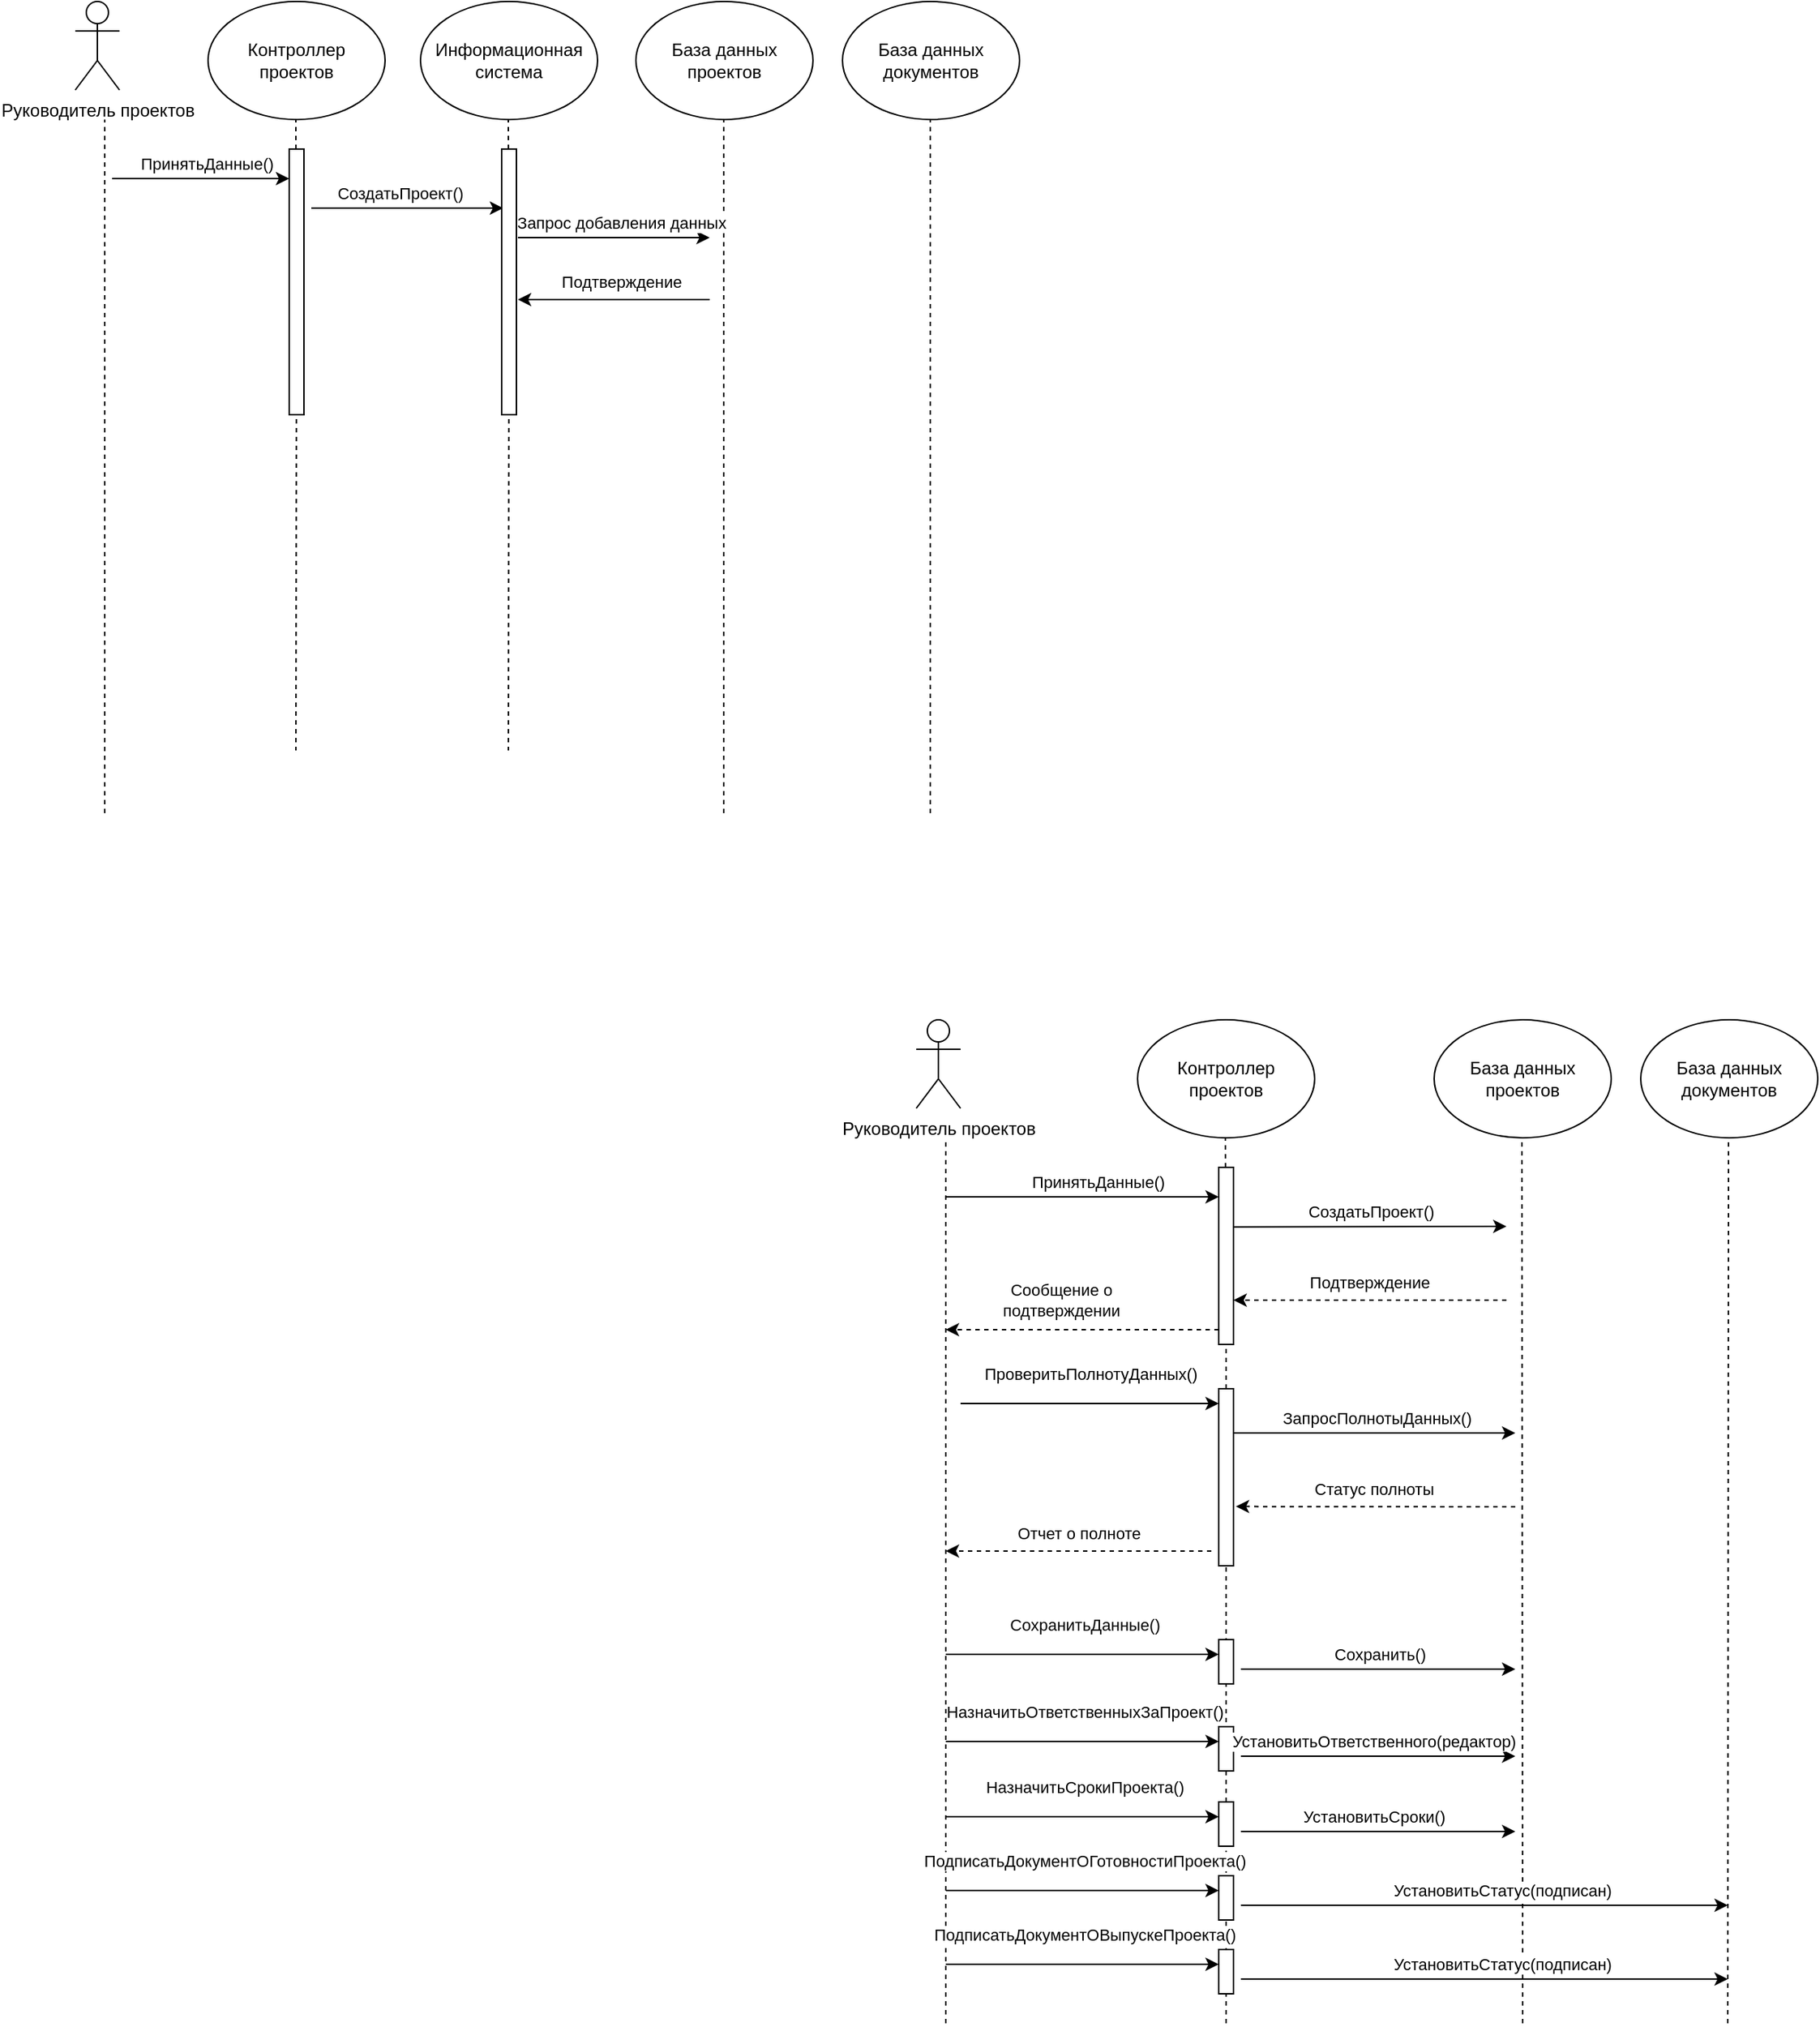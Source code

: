 <mxfile version="28.2.8">
  <diagram name="Страница — 1" id="DvYxwW8TPpTk6Uq2UJ4M">
    <mxGraphModel dx="1226" dy="788" grid="1" gridSize="10" guides="1" tooltips="1" connect="1" arrows="1" fold="1" page="1" pageScale="1" pageWidth="827" pageHeight="1169" math="0" shadow="0">
      <root>
        <mxCell id="0" />
        <mxCell id="1" parent="0" />
        <mxCell id="XVg9VGHAfo2VBgrPnLEn-2" value="Руководитель проектов" style="shape=umlActor;verticalLabelPosition=bottom;verticalAlign=top;html=1;outlineConnect=0;" vertex="1" parent="1">
          <mxGeometry x="60" width="30" height="60" as="geometry" />
        </mxCell>
        <mxCell id="XVg9VGHAfo2VBgrPnLEn-3" value="Контроллер проектов" style="ellipse;whiteSpace=wrap;html=1;" vertex="1" parent="1">
          <mxGeometry x="150" width="120" height="80" as="geometry" />
        </mxCell>
        <mxCell id="XVg9VGHAfo2VBgrPnLEn-5" value="Информационная система" style="ellipse;whiteSpace=wrap;html=1;" vertex="1" parent="1">
          <mxGeometry x="294" width="120" height="80" as="geometry" />
        </mxCell>
        <mxCell id="XVg9VGHAfo2VBgrPnLEn-6" value="База данных проектов" style="ellipse;whiteSpace=wrap;html=1;" vertex="1" parent="1">
          <mxGeometry x="440" width="120" height="80" as="geometry" />
        </mxCell>
        <mxCell id="XVg9VGHAfo2VBgrPnLEn-8" value="" style="endArrow=none;dashed=1;html=1;rounded=0;" edge="1" parent="1">
          <mxGeometry width="50" height="50" relative="1" as="geometry">
            <mxPoint x="80" y="550" as="sourcePoint" />
            <mxPoint x="80" y="80" as="targetPoint" />
          </mxGeometry>
        </mxCell>
        <mxCell id="XVg9VGHAfo2VBgrPnLEn-9" value="" style="endArrow=none;dashed=1;html=1;rounded=0;" edge="1" parent="1" source="XVg9VGHAfo2VBgrPnLEn-21">
          <mxGeometry width="50" height="50" relative="1" as="geometry">
            <mxPoint x="209.5" y="550" as="sourcePoint" />
            <mxPoint x="209.5" y="80" as="targetPoint" />
          </mxGeometry>
        </mxCell>
        <mxCell id="XVg9VGHAfo2VBgrPnLEn-10" value="" style="endArrow=none;dashed=1;html=1;rounded=0;" edge="1" parent="1" source="XVg9VGHAfo2VBgrPnLEn-23">
          <mxGeometry width="50" height="50" relative="1" as="geometry">
            <mxPoint x="353.5" y="550" as="sourcePoint" />
            <mxPoint x="353.5" y="80" as="targetPoint" />
          </mxGeometry>
        </mxCell>
        <mxCell id="XVg9VGHAfo2VBgrPnLEn-11" value="" style="endArrow=none;dashed=1;html=1;rounded=0;" edge="1" parent="1">
          <mxGeometry width="50" height="50" relative="1" as="geometry">
            <mxPoint x="499.5" y="550" as="sourcePoint" />
            <mxPoint x="499.5" y="80" as="targetPoint" />
          </mxGeometry>
        </mxCell>
        <mxCell id="XVg9VGHAfo2VBgrPnLEn-12" value="" style="endArrow=classic;html=1;rounded=0;" edge="1" parent="1">
          <mxGeometry width="50" height="50" relative="1" as="geometry">
            <mxPoint x="85" y="120" as="sourcePoint" />
            <mxPoint x="205" y="120" as="targetPoint" />
          </mxGeometry>
        </mxCell>
        <mxCell id="XVg9VGHAfo2VBgrPnLEn-13" value="ПринятьДанные()" style="edgeLabel;html=1;align=center;verticalAlign=middle;resizable=0;points=[];" vertex="1" connectable="0" parent="XVg9VGHAfo2VBgrPnLEn-12">
          <mxGeometry x="0.212" relative="1" as="geometry">
            <mxPoint x="-9" y="-10" as="offset" />
          </mxGeometry>
        </mxCell>
        <mxCell id="XVg9VGHAfo2VBgrPnLEn-15" value="" style="endArrow=classic;html=1;rounded=0;" edge="1" parent="1">
          <mxGeometry width="50" height="50" relative="1" as="geometry">
            <mxPoint x="220" y="140" as="sourcePoint" />
            <mxPoint x="350" y="140" as="targetPoint" />
          </mxGeometry>
        </mxCell>
        <mxCell id="XVg9VGHAfo2VBgrPnLEn-16" value="СоздатьПроект()" style="edgeLabel;html=1;align=center;verticalAlign=middle;resizable=0;points=[];" vertex="1" connectable="0" parent="XVg9VGHAfo2VBgrPnLEn-15">
          <mxGeometry x="0.212" relative="1" as="geometry">
            <mxPoint x="-19" y="-10" as="offset" />
          </mxGeometry>
        </mxCell>
        <mxCell id="XVg9VGHAfo2VBgrPnLEn-17" value="" style="endArrow=classic;html=1;rounded=0;" edge="1" parent="1">
          <mxGeometry width="50" height="50" relative="1" as="geometry">
            <mxPoint x="360" y="160" as="sourcePoint" />
            <mxPoint x="490" y="160" as="targetPoint" />
          </mxGeometry>
        </mxCell>
        <mxCell id="XVg9VGHAfo2VBgrPnLEn-18" value="Запрос добавления данных" style="edgeLabel;html=1;align=center;verticalAlign=middle;resizable=0;points=[];" vertex="1" connectable="0" parent="XVg9VGHAfo2VBgrPnLEn-17">
          <mxGeometry x="0.212" relative="1" as="geometry">
            <mxPoint x="-9" y="-10" as="offset" />
          </mxGeometry>
        </mxCell>
        <mxCell id="XVg9VGHAfo2VBgrPnLEn-19" value="" style="endArrow=classic;html=1;rounded=0;" edge="1" parent="1">
          <mxGeometry width="50" height="50" relative="1" as="geometry">
            <mxPoint x="490" y="202" as="sourcePoint" />
            <mxPoint x="360" y="202" as="targetPoint" />
          </mxGeometry>
        </mxCell>
        <mxCell id="XVg9VGHAfo2VBgrPnLEn-20" value="Подтверждение" style="edgeLabel;html=1;align=center;verticalAlign=middle;resizable=0;points=[];" vertex="1" connectable="0" parent="XVg9VGHAfo2VBgrPnLEn-19">
          <mxGeometry x="0.212" relative="1" as="geometry">
            <mxPoint x="19" y="-12" as="offset" />
          </mxGeometry>
        </mxCell>
        <mxCell id="XVg9VGHAfo2VBgrPnLEn-22" value="" style="endArrow=none;dashed=1;html=1;rounded=0;" edge="1" parent="1" target="XVg9VGHAfo2VBgrPnLEn-21">
          <mxGeometry width="50" height="50" relative="1" as="geometry">
            <mxPoint x="209.5" y="550" as="sourcePoint" />
            <mxPoint x="209.5" y="80" as="targetPoint" />
          </mxGeometry>
        </mxCell>
        <mxCell id="XVg9VGHAfo2VBgrPnLEn-21" value="" style="rounded=0;whiteSpace=wrap;html=1;" vertex="1" parent="1">
          <mxGeometry x="205" y="100" width="10" height="180" as="geometry" />
        </mxCell>
        <mxCell id="XVg9VGHAfo2VBgrPnLEn-24" value="" style="endArrow=none;dashed=1;html=1;rounded=0;" edge="1" parent="1" target="XVg9VGHAfo2VBgrPnLEn-23">
          <mxGeometry width="50" height="50" relative="1" as="geometry">
            <mxPoint x="353.5" y="550" as="sourcePoint" />
            <mxPoint x="353.5" y="80" as="targetPoint" />
          </mxGeometry>
        </mxCell>
        <mxCell id="XVg9VGHAfo2VBgrPnLEn-23" value="" style="rounded=0;whiteSpace=wrap;html=1;" vertex="1" parent="1">
          <mxGeometry x="349" y="100" width="10" height="180" as="geometry" />
        </mxCell>
        <mxCell id="XVg9VGHAfo2VBgrPnLEn-26" value="База данных документов" style="ellipse;whiteSpace=wrap;html=1;" vertex="1" parent="1">
          <mxGeometry x="580" width="120" height="80" as="geometry" />
        </mxCell>
        <mxCell id="XVg9VGHAfo2VBgrPnLEn-27" value="" style="endArrow=none;dashed=1;html=1;rounded=0;" edge="1" parent="1">
          <mxGeometry width="50" height="50" relative="1" as="geometry">
            <mxPoint x="639.5" y="550" as="sourcePoint" />
            <mxPoint x="639.5" y="80" as="targetPoint" />
          </mxGeometry>
        </mxCell>
        <mxCell id="XVg9VGHAfo2VBgrPnLEn-28" value="Руководитель проектов" style="shape=umlActor;verticalLabelPosition=bottom;verticalAlign=top;html=1;outlineConnect=0;" vertex="1" parent="1">
          <mxGeometry x="630" y="690" width="30" height="60" as="geometry" />
        </mxCell>
        <mxCell id="XVg9VGHAfo2VBgrPnLEn-29" value="Контроллер проектов" style="ellipse;whiteSpace=wrap;html=1;" vertex="1" parent="1">
          <mxGeometry x="780" y="690" width="120" height="80" as="geometry" />
        </mxCell>
        <mxCell id="XVg9VGHAfo2VBgrPnLEn-31" value="База данных проектов" style="ellipse;whiteSpace=wrap;html=1;" vertex="1" parent="1">
          <mxGeometry x="981" y="690" width="120" height="80" as="geometry" />
        </mxCell>
        <mxCell id="XVg9VGHAfo2VBgrPnLEn-32" value="" style="endArrow=none;dashed=1;html=1;rounded=0;" edge="1" parent="1">
          <mxGeometry width="50" height="50" relative="1" as="geometry">
            <mxPoint x="650" y="1370" as="sourcePoint" />
            <mxPoint x="650" y="770" as="targetPoint" />
          </mxGeometry>
        </mxCell>
        <mxCell id="XVg9VGHAfo2VBgrPnLEn-33" value="" style="endArrow=none;dashed=1;html=1;rounded=0;" edge="1" parent="1" source="XVg9VGHAfo2VBgrPnLEn-45">
          <mxGeometry width="50" height="50" relative="1" as="geometry">
            <mxPoint x="839.5" y="1240" as="sourcePoint" />
            <mxPoint x="839.5" y="770" as="targetPoint" />
          </mxGeometry>
        </mxCell>
        <mxCell id="XVg9VGHAfo2VBgrPnLEn-35" value="" style="endArrow=none;dashed=1;html=1;rounded=0;" edge="1" parent="1">
          <mxGeometry width="50" height="50" relative="1" as="geometry">
            <mxPoint x="1041" y="1370" as="sourcePoint" />
            <mxPoint x="1040.5" y="770" as="targetPoint" />
          </mxGeometry>
        </mxCell>
        <mxCell id="XVg9VGHAfo2VBgrPnLEn-36" value="" style="endArrow=classic;html=1;rounded=0;" edge="1" parent="1">
          <mxGeometry width="50" height="50" relative="1" as="geometry">
            <mxPoint x="650" y="810" as="sourcePoint" />
            <mxPoint x="835" y="810" as="targetPoint" />
          </mxGeometry>
        </mxCell>
        <mxCell id="XVg9VGHAfo2VBgrPnLEn-37" value="ПринятьДанные()" style="edgeLabel;html=1;align=center;verticalAlign=middle;resizable=0;points=[];" vertex="1" connectable="0" parent="XVg9VGHAfo2VBgrPnLEn-36">
          <mxGeometry x="0.212" relative="1" as="geometry">
            <mxPoint x="-9" y="-10" as="offset" />
          </mxGeometry>
        </mxCell>
        <mxCell id="XVg9VGHAfo2VBgrPnLEn-38" value="" style="endArrow=classic;html=1;rounded=0;exitX=0.989;exitY=0.336;exitDx=0;exitDy=0;exitPerimeter=0;" edge="1" parent="1" source="XVg9VGHAfo2VBgrPnLEn-45">
          <mxGeometry width="50" height="50" relative="1" as="geometry">
            <mxPoint x="900" y="830" as="sourcePoint" />
            <mxPoint x="1030" y="830" as="targetPoint" />
          </mxGeometry>
        </mxCell>
        <mxCell id="XVg9VGHAfo2VBgrPnLEn-39" value="СоздатьПроект()" style="edgeLabel;html=1;align=center;verticalAlign=middle;resizable=0;points=[];" vertex="1" connectable="0" parent="XVg9VGHAfo2VBgrPnLEn-38">
          <mxGeometry x="0.212" relative="1" as="geometry">
            <mxPoint x="-19" y="-10" as="offset" />
          </mxGeometry>
        </mxCell>
        <mxCell id="XVg9VGHAfo2VBgrPnLEn-42" value="" style="endArrow=classic;html=1;rounded=0;dashed=1;entryX=1;entryY=0.75;entryDx=0;entryDy=0;" edge="1" parent="1" target="XVg9VGHAfo2VBgrPnLEn-45">
          <mxGeometry width="50" height="50" relative="1" as="geometry">
            <mxPoint x="1030" y="880" as="sourcePoint" />
            <mxPoint x="900" y="880" as="targetPoint" />
          </mxGeometry>
        </mxCell>
        <mxCell id="XVg9VGHAfo2VBgrPnLEn-43" value="Подтверждение" style="edgeLabel;html=1;align=center;verticalAlign=middle;resizable=0;points=[];" vertex="1" connectable="0" parent="XVg9VGHAfo2VBgrPnLEn-42">
          <mxGeometry x="0.212" relative="1" as="geometry">
            <mxPoint x="19" y="-12" as="offset" />
          </mxGeometry>
        </mxCell>
        <mxCell id="XVg9VGHAfo2VBgrPnLEn-44" value="" style="endArrow=none;dashed=1;html=1;rounded=0;" edge="1" parent="1" target="XVg9VGHAfo2VBgrPnLEn-45" source="XVg9VGHAfo2VBgrPnLEn-52">
          <mxGeometry width="50" height="50" relative="1" as="geometry">
            <mxPoint x="839.5" y="1240" as="sourcePoint" />
            <mxPoint x="839.5" y="770" as="targetPoint" />
          </mxGeometry>
        </mxCell>
        <mxCell id="XVg9VGHAfo2VBgrPnLEn-45" value="" style="rounded=0;whiteSpace=wrap;html=1;" vertex="1" parent="1">
          <mxGeometry x="835" y="790" width="10" height="120" as="geometry" />
        </mxCell>
        <mxCell id="XVg9VGHAfo2VBgrPnLEn-48" value="База данных документов" style="ellipse;whiteSpace=wrap;html=1;" vertex="1" parent="1">
          <mxGeometry x="1121" y="690" width="120" height="80" as="geometry" />
        </mxCell>
        <mxCell id="XVg9VGHAfo2VBgrPnLEn-49" value="" style="endArrow=none;dashed=1;html=1;rounded=0;" edge="1" parent="1">
          <mxGeometry width="50" height="50" relative="1" as="geometry">
            <mxPoint x="1180" y="1370" as="sourcePoint" />
            <mxPoint x="1180.5" y="770" as="targetPoint" />
          </mxGeometry>
        </mxCell>
        <mxCell id="XVg9VGHAfo2VBgrPnLEn-50" value="" style="endArrow=classic;html=1;rounded=0;" edge="1" parent="1">
          <mxGeometry width="50" height="50" relative="1" as="geometry">
            <mxPoint x="660" y="950" as="sourcePoint" />
            <mxPoint x="835" y="950" as="targetPoint" />
          </mxGeometry>
        </mxCell>
        <mxCell id="XVg9VGHAfo2VBgrPnLEn-51" value="ПроверитьПолнотуДанных()" style="edgeLabel;html=1;align=center;verticalAlign=middle;resizable=0;points=[];" vertex="1" connectable="0" parent="XVg9VGHAfo2VBgrPnLEn-50">
          <mxGeometry x="0.212" relative="1" as="geometry">
            <mxPoint x="-18" y="-20" as="offset" />
          </mxGeometry>
        </mxCell>
        <mxCell id="XVg9VGHAfo2VBgrPnLEn-53" value="" style="endArrow=none;dashed=1;html=1;rounded=0;" edge="1" parent="1" target="XVg9VGHAfo2VBgrPnLEn-52">
          <mxGeometry width="50" height="50" relative="1" as="geometry">
            <mxPoint x="840" y="1370" as="sourcePoint" />
            <mxPoint x="840" y="910" as="targetPoint" />
          </mxGeometry>
        </mxCell>
        <mxCell id="XVg9VGHAfo2VBgrPnLEn-52" value="" style="rounded=0;whiteSpace=wrap;html=1;" vertex="1" parent="1">
          <mxGeometry x="835" y="940" width="10" height="120" as="geometry" />
        </mxCell>
        <mxCell id="XVg9VGHAfo2VBgrPnLEn-54" value="" style="endArrow=classic;html=1;rounded=0;exitX=1;exitY=0.25;exitDx=0;exitDy=0;" edge="1" parent="1" source="XVg9VGHAfo2VBgrPnLEn-52">
          <mxGeometry width="50" height="50" relative="1" as="geometry">
            <mxPoint x="906" y="970" as="sourcePoint" />
            <mxPoint x="1036" y="970" as="targetPoint" />
          </mxGeometry>
        </mxCell>
        <mxCell id="XVg9VGHAfo2VBgrPnLEn-55" value="ЗапросПолнотыДанных()" style="edgeLabel;html=1;align=center;verticalAlign=middle;resizable=0;points=[];" vertex="1" connectable="0" parent="XVg9VGHAfo2VBgrPnLEn-54">
          <mxGeometry x="0.212" relative="1" as="geometry">
            <mxPoint x="-19" y="-10" as="offset" />
          </mxGeometry>
        </mxCell>
        <mxCell id="XVg9VGHAfo2VBgrPnLEn-56" value="" style="endArrow=classic;html=1;rounded=0;dashed=1;" edge="1" parent="1">
          <mxGeometry width="50" height="50" relative="1" as="geometry">
            <mxPoint x="830" y="1050" as="sourcePoint" />
            <mxPoint x="650" y="1050" as="targetPoint" />
          </mxGeometry>
        </mxCell>
        <mxCell id="XVg9VGHAfo2VBgrPnLEn-57" value="Отчет о полноте" style="edgeLabel;html=1;align=center;verticalAlign=middle;resizable=0;points=[];" vertex="1" connectable="0" parent="XVg9VGHAfo2VBgrPnLEn-56">
          <mxGeometry x="0.212" relative="1" as="geometry">
            <mxPoint x="19" y="-12" as="offset" />
          </mxGeometry>
        </mxCell>
        <mxCell id="XVg9VGHAfo2VBgrPnLEn-59" value="" style="endArrow=classic;html=1;rounded=0;dashed=1;entryX=1.158;entryY=0.665;entryDx=0;entryDy=0;entryPerimeter=0;" edge="1" parent="1" target="XVg9VGHAfo2VBgrPnLEn-52">
          <mxGeometry width="50" height="50" relative="1" as="geometry">
            <mxPoint x="1036" y="1020" as="sourcePoint" />
            <mxPoint x="906" y="1020" as="targetPoint" />
          </mxGeometry>
        </mxCell>
        <mxCell id="XVg9VGHAfo2VBgrPnLEn-60" value="Статус полноты" style="edgeLabel;html=1;align=center;verticalAlign=middle;resizable=0;points=[];" vertex="1" connectable="0" parent="XVg9VGHAfo2VBgrPnLEn-59">
          <mxGeometry x="0.212" relative="1" as="geometry">
            <mxPoint x="19" y="-12" as="offset" />
          </mxGeometry>
        </mxCell>
        <mxCell id="XVg9VGHAfo2VBgrPnLEn-61" value="" style="endArrow=classic;html=1;rounded=0;" edge="1" parent="1">
          <mxGeometry width="50" height="50" relative="1" as="geometry">
            <mxPoint x="650" y="1120" as="sourcePoint" />
            <mxPoint x="835" y="1120" as="targetPoint" />
          </mxGeometry>
        </mxCell>
        <mxCell id="XVg9VGHAfo2VBgrPnLEn-62" value="СохранитьДанные()" style="edgeLabel;html=1;align=center;verticalAlign=middle;resizable=0;points=[];" vertex="1" connectable="0" parent="XVg9VGHAfo2VBgrPnLEn-61">
          <mxGeometry x="0.212" relative="1" as="geometry">
            <mxPoint x="-18" y="-20" as="offset" />
          </mxGeometry>
        </mxCell>
        <mxCell id="XVg9VGHAfo2VBgrPnLEn-63" value="" style="rounded=0;whiteSpace=wrap;html=1;" vertex="1" parent="1">
          <mxGeometry x="835" y="1110" width="10" height="30" as="geometry" />
        </mxCell>
        <mxCell id="XVg9VGHAfo2VBgrPnLEn-64" value="" style="endArrow=classic;html=1;rounded=0;" edge="1" parent="1">
          <mxGeometry width="50" height="50" relative="1" as="geometry">
            <mxPoint x="850" y="1130" as="sourcePoint" />
            <mxPoint x="1036" y="1130" as="targetPoint" />
          </mxGeometry>
        </mxCell>
        <mxCell id="XVg9VGHAfo2VBgrPnLEn-65" value="Сохранить()" style="edgeLabel;html=1;align=center;verticalAlign=middle;resizable=0;points=[];" vertex="1" connectable="0" parent="XVg9VGHAfo2VBgrPnLEn-64">
          <mxGeometry x="0.212" relative="1" as="geometry">
            <mxPoint x="-19" y="-10" as="offset" />
          </mxGeometry>
        </mxCell>
        <mxCell id="XVg9VGHAfo2VBgrPnLEn-71" value="" style="endArrow=classic;html=1;rounded=0;dashed=1;" edge="1" parent="1">
          <mxGeometry width="50" height="50" relative="1" as="geometry">
            <mxPoint x="835" y="900" as="sourcePoint" />
            <mxPoint x="650" y="900" as="targetPoint" />
          </mxGeometry>
        </mxCell>
        <mxCell id="XVg9VGHAfo2VBgrPnLEn-72" value="Сообщение о&lt;div&gt;подтверждении&lt;/div&gt;" style="edgeLabel;html=1;align=center;verticalAlign=middle;resizable=0;points=[];" vertex="1" connectable="0" parent="XVg9VGHAfo2VBgrPnLEn-71">
          <mxGeometry x="0.212" relative="1" as="geometry">
            <mxPoint x="5" y="-20" as="offset" />
          </mxGeometry>
        </mxCell>
        <mxCell id="XVg9VGHAfo2VBgrPnLEn-75" value="" style="endArrow=classic;html=1;rounded=0;" edge="1" parent="1">
          <mxGeometry width="50" height="50" relative="1" as="geometry">
            <mxPoint x="650" y="1179" as="sourcePoint" />
            <mxPoint x="835" y="1179" as="targetPoint" />
          </mxGeometry>
        </mxCell>
        <mxCell id="XVg9VGHAfo2VBgrPnLEn-76" value="НазначитьОтветственныхЗаПроект()" style="edgeLabel;html=1;align=center;verticalAlign=middle;resizable=0;points=[];" vertex="1" connectable="0" parent="XVg9VGHAfo2VBgrPnLEn-75">
          <mxGeometry x="0.212" relative="1" as="geometry">
            <mxPoint x="-18" y="-20" as="offset" />
          </mxGeometry>
        </mxCell>
        <mxCell id="XVg9VGHAfo2VBgrPnLEn-77" value="" style="rounded=0;whiteSpace=wrap;html=1;" vertex="1" parent="1">
          <mxGeometry x="835" y="1169" width="10" height="30" as="geometry" />
        </mxCell>
        <mxCell id="XVg9VGHAfo2VBgrPnLEn-78" value="" style="endArrow=classic;html=1;rounded=0;" edge="1" parent="1">
          <mxGeometry width="50" height="50" relative="1" as="geometry">
            <mxPoint x="850" y="1189" as="sourcePoint" />
            <mxPoint x="1036" y="1189" as="targetPoint" />
          </mxGeometry>
        </mxCell>
        <mxCell id="XVg9VGHAfo2VBgrPnLEn-79" value="УстановитьОтветственного(редактор)" style="edgeLabel;html=1;align=center;verticalAlign=middle;resizable=0;points=[];" vertex="1" connectable="0" parent="XVg9VGHAfo2VBgrPnLEn-78">
          <mxGeometry x="0.212" relative="1" as="geometry">
            <mxPoint x="-23" y="-10" as="offset" />
          </mxGeometry>
        </mxCell>
        <mxCell id="XVg9VGHAfo2VBgrPnLEn-81" value="" style="endArrow=classic;html=1;rounded=0;" edge="1" parent="1">
          <mxGeometry width="50" height="50" relative="1" as="geometry">
            <mxPoint x="650" y="1230" as="sourcePoint" />
            <mxPoint x="835" y="1230" as="targetPoint" />
          </mxGeometry>
        </mxCell>
        <mxCell id="XVg9VGHAfo2VBgrPnLEn-82" value="НазначитьСрокиПроекта()" style="edgeLabel;html=1;align=center;verticalAlign=middle;resizable=0;points=[];" vertex="1" connectable="0" parent="XVg9VGHAfo2VBgrPnLEn-81">
          <mxGeometry x="0.212" relative="1" as="geometry">
            <mxPoint x="-18" y="-20" as="offset" />
          </mxGeometry>
        </mxCell>
        <mxCell id="XVg9VGHAfo2VBgrPnLEn-83" value="" style="rounded=0;whiteSpace=wrap;html=1;" vertex="1" parent="1">
          <mxGeometry x="835" y="1220" width="10" height="30" as="geometry" />
        </mxCell>
        <mxCell id="XVg9VGHAfo2VBgrPnLEn-84" value="" style="endArrow=classic;html=1;rounded=0;" edge="1" parent="1">
          <mxGeometry width="50" height="50" relative="1" as="geometry">
            <mxPoint x="850" y="1240" as="sourcePoint" />
            <mxPoint x="1036" y="1240" as="targetPoint" />
          </mxGeometry>
        </mxCell>
        <mxCell id="XVg9VGHAfo2VBgrPnLEn-85" value="УстановитьСроки()" style="edgeLabel;html=1;align=center;verticalAlign=middle;resizable=0;points=[];" vertex="1" connectable="0" parent="XVg9VGHAfo2VBgrPnLEn-84">
          <mxGeometry x="0.212" relative="1" as="geometry">
            <mxPoint x="-23" y="-10" as="offset" />
          </mxGeometry>
        </mxCell>
        <mxCell id="XVg9VGHAfo2VBgrPnLEn-87" value="" style="endArrow=classic;html=1;rounded=0;" edge="1" parent="1">
          <mxGeometry width="50" height="50" relative="1" as="geometry">
            <mxPoint x="650" y="1280" as="sourcePoint" />
            <mxPoint x="835" y="1280" as="targetPoint" />
          </mxGeometry>
        </mxCell>
        <mxCell id="XVg9VGHAfo2VBgrPnLEn-88" value="ПодписатьДокументОГотовностиПроекта()" style="edgeLabel;html=1;align=center;verticalAlign=middle;resizable=0;points=[];" vertex="1" connectable="0" parent="XVg9VGHAfo2VBgrPnLEn-87">
          <mxGeometry x="0.212" relative="1" as="geometry">
            <mxPoint x="-18" y="-20" as="offset" />
          </mxGeometry>
        </mxCell>
        <mxCell id="XVg9VGHAfo2VBgrPnLEn-89" value="" style="rounded=0;whiteSpace=wrap;html=1;" vertex="1" parent="1">
          <mxGeometry x="835" y="1270" width="10" height="30" as="geometry" />
        </mxCell>
        <mxCell id="XVg9VGHAfo2VBgrPnLEn-90" value="" style="endArrow=classic;html=1;rounded=0;" edge="1" parent="1">
          <mxGeometry width="50" height="50" relative="1" as="geometry">
            <mxPoint x="850" y="1290" as="sourcePoint" />
            <mxPoint x="1180" y="1290" as="targetPoint" />
          </mxGeometry>
        </mxCell>
        <mxCell id="XVg9VGHAfo2VBgrPnLEn-91" value="УстановитьСтатус(подписан)" style="edgeLabel;html=1;align=center;verticalAlign=middle;resizable=0;points=[];" vertex="1" connectable="0" parent="XVg9VGHAfo2VBgrPnLEn-90">
          <mxGeometry x="0.212" relative="1" as="geometry">
            <mxPoint x="-23" y="-10" as="offset" />
          </mxGeometry>
        </mxCell>
        <mxCell id="XVg9VGHAfo2VBgrPnLEn-93" value="" style="endArrow=classic;html=1;rounded=0;" edge="1" parent="1">
          <mxGeometry width="50" height="50" relative="1" as="geometry">
            <mxPoint x="650" y="1330" as="sourcePoint" />
            <mxPoint x="835" y="1330" as="targetPoint" />
          </mxGeometry>
        </mxCell>
        <mxCell id="XVg9VGHAfo2VBgrPnLEn-94" value="ПодписатьДокументОВыпускеПроекта()" style="edgeLabel;html=1;align=center;verticalAlign=middle;resizable=0;points=[];" vertex="1" connectable="0" parent="XVg9VGHAfo2VBgrPnLEn-93">
          <mxGeometry x="0.212" relative="1" as="geometry">
            <mxPoint x="-18" y="-20" as="offset" />
          </mxGeometry>
        </mxCell>
        <mxCell id="XVg9VGHAfo2VBgrPnLEn-95" value="" style="rounded=0;whiteSpace=wrap;html=1;" vertex="1" parent="1">
          <mxGeometry x="835" y="1320" width="10" height="30" as="geometry" />
        </mxCell>
        <mxCell id="XVg9VGHAfo2VBgrPnLEn-96" value="" style="endArrow=classic;html=1;rounded=0;" edge="1" parent="1">
          <mxGeometry width="50" height="50" relative="1" as="geometry">
            <mxPoint x="850" y="1340" as="sourcePoint" />
            <mxPoint x="1180" y="1340" as="targetPoint" />
          </mxGeometry>
        </mxCell>
        <mxCell id="XVg9VGHAfo2VBgrPnLEn-97" value="УстановитьСтатус(подписан)" style="edgeLabel;html=1;align=center;verticalAlign=middle;resizable=0;points=[];" vertex="1" connectable="0" parent="XVg9VGHAfo2VBgrPnLEn-96">
          <mxGeometry x="0.212" relative="1" as="geometry">
            <mxPoint x="-23" y="-10" as="offset" />
          </mxGeometry>
        </mxCell>
      </root>
    </mxGraphModel>
  </diagram>
</mxfile>
